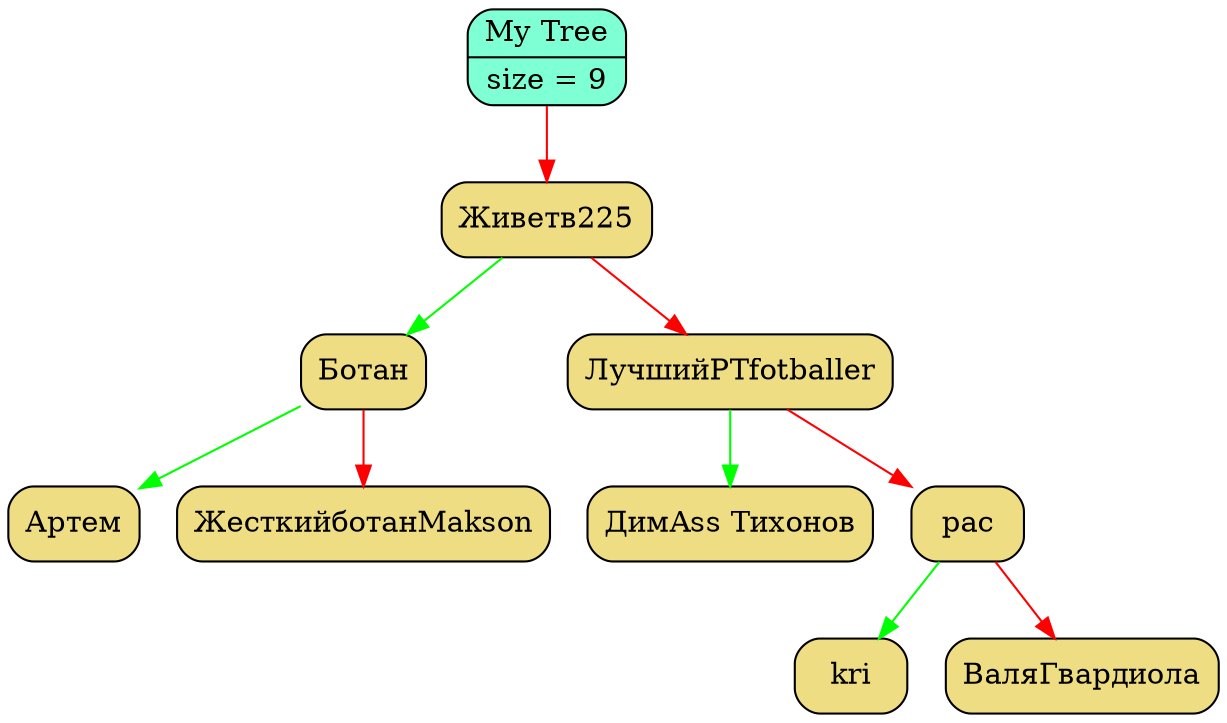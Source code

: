 digraph Tree
{
   rankdir = HR;
   node[fontsize=14];
   edge[color="black",fontcolor="blue",fontsize=12];
   tree[shape = Mrecord, style = filled, fillcolor = "aquamarine", label = "{My Tree | size = 9}"];
   "0x104c00c10"[shape = Mrecord, style = filled, fillcolor = "lightgoldenrod",   label = " <value> Живет в 225"];
  "0x104c00c10" -> "0x104c00bd0" [color = "green"];
  "0x104c00c10" -> "0x104c00b10" [color = "red"];
   "0x104c00bd0"[shape = Mrecord, style = filled, fillcolor = "lightgoldenrod",   label = " <value> Ботан"];
  "0x104c00bd0" -> "0x104c00b90" [color = "green"];
  "0x104c00bd0" -> "0x104c00b50" [color = "red"];
   "0x104c00b90"[shape = Mrecord, style = filled, fillcolor = "lightgoldenrod",   label = " <value> Артем"];
   "0x104c00b50"[shape = Mrecord, style = filled, fillcolor = "lightgoldenrod",   label = " <value> Жесткий ботан Makson"];
   "0x104c00b10"[shape = Mrecord, style = filled, fillcolor = "lightgoldenrod",   label = " <value> Лучший РТ fotballer"];
  "0x104c00b10" -> "0x104c00ad0" [color = "green"];
  "0x104c00b10" -> "0x104c00a90" [color = "red"];
   "0x104c00ad0"[shape = Mrecord, style = filled, fillcolor = "lightgoldenrod",   label = " <value> ДимAss Тихонов"];
   "0x104c00a90"[shape = Mrecord, style = filled, fillcolor = "lightgoldenrod",   label = " <value> pac"];
  "0x104c00a90" -> "0x104c00a10" [color = "green"];
  "0x104c00a90" -> "0x104c00a50" [color = "red"];
   "0x104c00a10"[shape = Mrecord, style = filled, fillcolor = "lightgoldenrod",   label = " <value> kri"];
   "0x104c00a50"[shape = Mrecord, style = filled, fillcolor = "lightgoldenrod",   label = " <value> Валя Гвардиола"];
   tree -> "0x104c00c10" [color = "red"];
}